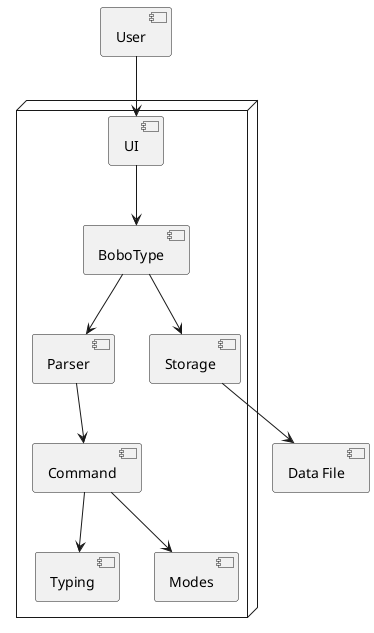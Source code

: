 @startuml
'https://plantuml.com/component-diagram

[User]
[Data File]


node {
  [UI]
  [Parser]
  [BoboType]
  [Storage]
  [Typing]
  [Command]
  [Modes]
}


[User] --> [UI]
[UI] --> [BoboType]
[BoboType] --> [Parser]
[BoboType] --> [Storage]
[Parser] --> [Command]
[Command] --> [Typing]
[Command] --> [Modes]
[Storage] --> [Data File]

@enduml